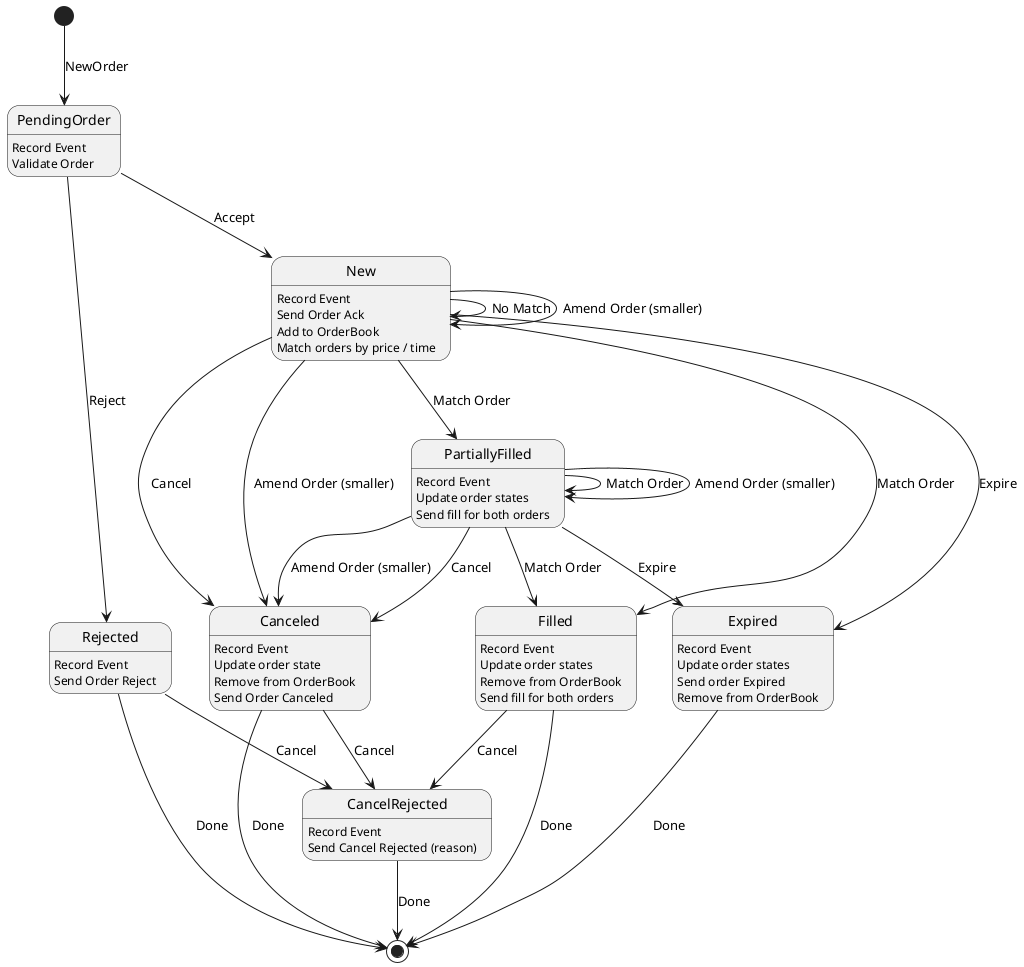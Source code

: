 @startuml
[*] --> PendingOrder: NewOrder
PendingOrder --> New: Accept
PendingOrder --> Rejected: Reject
PendingOrder: Record Event
PendingOrder: Validate Order

Rejected --> [*]: Done
Rejected: Record Event
Rejected: Send Order Reject
Rejected --> CancelRejected: Cancel

New --> Canceled: Cancel
New: Record Event
New: Send Order Ack
New: Add to OrderBook
New: Match orders by price / time
New --> Filled: Match Order
New --> PartiallyFilled: Match Order
New --> New: No Match
New --> New: Amend Order (smaller)
New --> Canceled: Amend Order (smaller)
New --> Expired: Expire

PartiallyFilled --> PartiallyFilled: Match Order
PartiallyFilled --> PartiallyFilled: Amend Order (smaller)
PartiallyFilled --> Canceled: Amend Order (smaller)
PartiallyFilled --> Filled: Match Order
PartiallyFilled --> Canceled: Cancel
PartiallyFilled: Record Event
PartiallyFilled: Update order states
PartiallyFilled: Send fill for both orders
PartiallyFilled --> Expired: Expire

Canceled --> [*]: Done
Canceled --> CancelRejected: Cancel
Canceled: Record Event
Canceled: Update order state
Canceled: Remove from OrderBook
Canceled: Send Order Canceled

Filled --> [*]: Done
Filled: Record Event
Filled: Update order states
Filled: Remove from OrderBook
Filled: Send fill for both orders
Filled --> CancelRejected: Cancel

Expired --> [*]: Done
Expired: Record Event
Expired: Update order states
Expired: Send order Expired
Expired: Remove from OrderBook

CancelRejected --> [*]: Done
CancelRejected: Record Event
CancelRejected: Send Cancel Rejected (reason)

@enduml